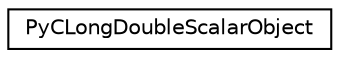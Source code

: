 digraph "Graphical Class Hierarchy"
{
 // LATEX_PDF_SIZE
  edge [fontname="Helvetica",fontsize="10",labelfontname="Helvetica",labelfontsize="10"];
  node [fontname="Helvetica",fontsize="10",shape=record];
  rankdir="LR";
  Node0 [label="PyCLongDoubleScalarObject",height=0.2,width=0.4,color="black", fillcolor="white", style="filled",URL="$structPyCLongDoubleScalarObject.html",tooltip=" "];
}

